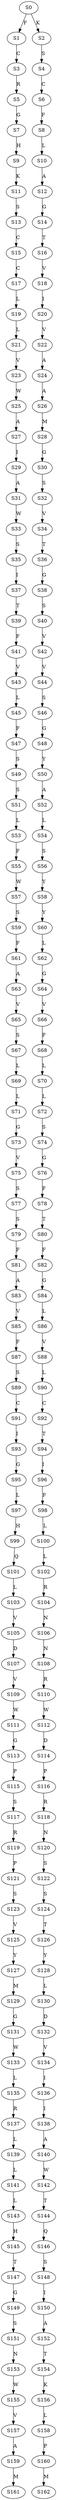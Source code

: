 strict digraph  {
	S0 -> S1 [ label = F ];
	S0 -> S2 [ label = K ];
	S1 -> S3 [ label = C ];
	S2 -> S4 [ label = S ];
	S3 -> S5 [ label = R ];
	S4 -> S6 [ label = C ];
	S5 -> S7 [ label = G ];
	S6 -> S8 [ label = F ];
	S7 -> S9 [ label = H ];
	S8 -> S10 [ label = L ];
	S9 -> S11 [ label = K ];
	S10 -> S12 [ label = A ];
	S11 -> S13 [ label = S ];
	S12 -> S14 [ label = G ];
	S13 -> S15 [ label = C ];
	S14 -> S16 [ label = T ];
	S15 -> S17 [ label = C ];
	S16 -> S18 [ label = V ];
	S17 -> S19 [ label = L ];
	S18 -> S20 [ label = I ];
	S19 -> S21 [ label = L ];
	S20 -> S22 [ label = V ];
	S21 -> S23 [ label = V ];
	S22 -> S24 [ label = A ];
	S23 -> S25 [ label = W ];
	S24 -> S26 [ label = A ];
	S25 -> S27 [ label = A ];
	S26 -> S28 [ label = M ];
	S27 -> S29 [ label = I ];
	S28 -> S30 [ label = G ];
	S29 -> S31 [ label = A ];
	S30 -> S32 [ label = S ];
	S31 -> S33 [ label = W ];
	S32 -> S34 [ label = V ];
	S33 -> S35 [ label = S ];
	S34 -> S36 [ label = T ];
	S35 -> S37 [ label = I ];
	S36 -> S38 [ label = G ];
	S37 -> S39 [ label = T ];
	S38 -> S40 [ label = S ];
	S39 -> S41 [ label = F ];
	S40 -> S42 [ label = V ];
	S41 -> S43 [ label = V ];
	S42 -> S44 [ label = V ];
	S43 -> S45 [ label = L ];
	S44 -> S46 [ label = S ];
	S45 -> S47 [ label = F ];
	S46 -> S48 [ label = G ];
	S47 -> S49 [ label = S ];
	S48 -> S50 [ label = Y ];
	S49 -> S51 [ label = S ];
	S50 -> S52 [ label = A ];
	S51 -> S53 [ label = L ];
	S52 -> S54 [ label = L ];
	S53 -> S55 [ label = F ];
	S54 -> S56 [ label = S ];
	S55 -> S57 [ label = W ];
	S56 -> S58 [ label = Y ];
	S57 -> S59 [ label = S ];
	S58 -> S60 [ label = Y ];
	S59 -> S61 [ label = F ];
	S60 -> S62 [ label = L ];
	S61 -> S63 [ label = A ];
	S62 -> S64 [ label = G ];
	S63 -> S65 [ label = V ];
	S64 -> S66 [ label = V ];
	S65 -> S67 [ label = S ];
	S66 -> S68 [ label = F ];
	S67 -> S69 [ label = L ];
	S68 -> S70 [ label = L ];
	S69 -> S71 [ label = L ];
	S70 -> S72 [ label = L ];
	S71 -> S73 [ label = G ];
	S72 -> S74 [ label = S ];
	S73 -> S75 [ label = V ];
	S74 -> S76 [ label = G ];
	S75 -> S77 [ label = S ];
	S76 -> S78 [ label = F ];
	S77 -> S79 [ label = S ];
	S78 -> S80 [ label = T ];
	S79 -> S81 [ label = F ];
	S80 -> S82 [ label = F ];
	S81 -> S83 [ label = A ];
	S82 -> S84 [ label = G ];
	S83 -> S85 [ label = V ];
	S84 -> S86 [ label = L ];
	S85 -> S87 [ label = F ];
	S86 -> S88 [ label = V ];
	S87 -> S89 [ label = S ];
	S88 -> S90 [ label = L ];
	S89 -> S91 [ label = C ];
	S90 -> S92 [ label = C ];
	S91 -> S93 [ label = I ];
	S92 -> S94 [ label = T ];
	S93 -> S95 [ label = G ];
	S94 -> S96 [ label = I ];
	S95 -> S97 [ label = L ];
	S96 -> S98 [ label = F ];
	S97 -> S99 [ label = H ];
	S98 -> S100 [ label = L ];
	S99 -> S101 [ label = Q ];
	S100 -> S102 [ label = L ];
	S101 -> S103 [ label = L ];
	S102 -> S104 [ label = R ];
	S103 -> S105 [ label = V ];
	S104 -> S106 [ label = N ];
	S105 -> S107 [ label = D ];
	S106 -> S108 [ label = N ];
	S107 -> S109 [ label = V ];
	S108 -> S110 [ label = R ];
	S109 -> S111 [ label = W ];
	S110 -> S112 [ label = W ];
	S111 -> S113 [ label = G ];
	S112 -> S114 [ label = D ];
	S113 -> S115 [ label = P ];
	S114 -> S116 [ label = P ];
	S115 -> S117 [ label = S ];
	S116 -> S118 [ label = R ];
	S117 -> S119 [ label = R ];
	S118 -> S120 [ label = N ];
	S119 -> S121 [ label = P ];
	S120 -> S122 [ label = S ];
	S121 -> S123 [ label = S ];
	S122 -> S124 [ label = S ];
	S123 -> S125 [ label = V ];
	S124 -> S126 [ label = T ];
	S125 -> S127 [ label = Y ];
	S126 -> S128 [ label = Y ];
	S127 -> S129 [ label = M ];
	S128 -> S130 [ label = L ];
	S129 -> S131 [ label = G ];
	S130 -> S132 [ label = D ];
	S131 -> S133 [ label = W ];
	S132 -> S134 [ label = V ];
	S133 -> S135 [ label = L ];
	S134 -> S136 [ label = I ];
	S135 -> S137 [ label = R ];
	S136 -> S138 [ label = I ];
	S137 -> S139 [ label = L ];
	S138 -> S140 [ label = A ];
	S139 -> S141 [ label = L ];
	S140 -> S142 [ label = W ];
	S141 -> S143 [ label = L ];
	S142 -> S144 [ label = T ];
	S143 -> S145 [ label = H ];
	S144 -> S146 [ label = Q ];
	S145 -> S147 [ label = T ];
	S146 -> S148 [ label = S ];
	S147 -> S149 [ label = G ];
	S148 -> S150 [ label = I ];
	S149 -> S151 [ label = S ];
	S150 -> S152 [ label = A ];
	S151 -> S153 [ label = N ];
	S152 -> S154 [ label = T ];
	S153 -> S155 [ label = W ];
	S154 -> S156 [ label = K ];
	S155 -> S157 [ label = V ];
	S156 -> S158 [ label = L ];
	S157 -> S159 [ label = A ];
	S158 -> S160 [ label = P ];
	S159 -> S161 [ label = M ];
	S160 -> S162 [ label = M ];
}
